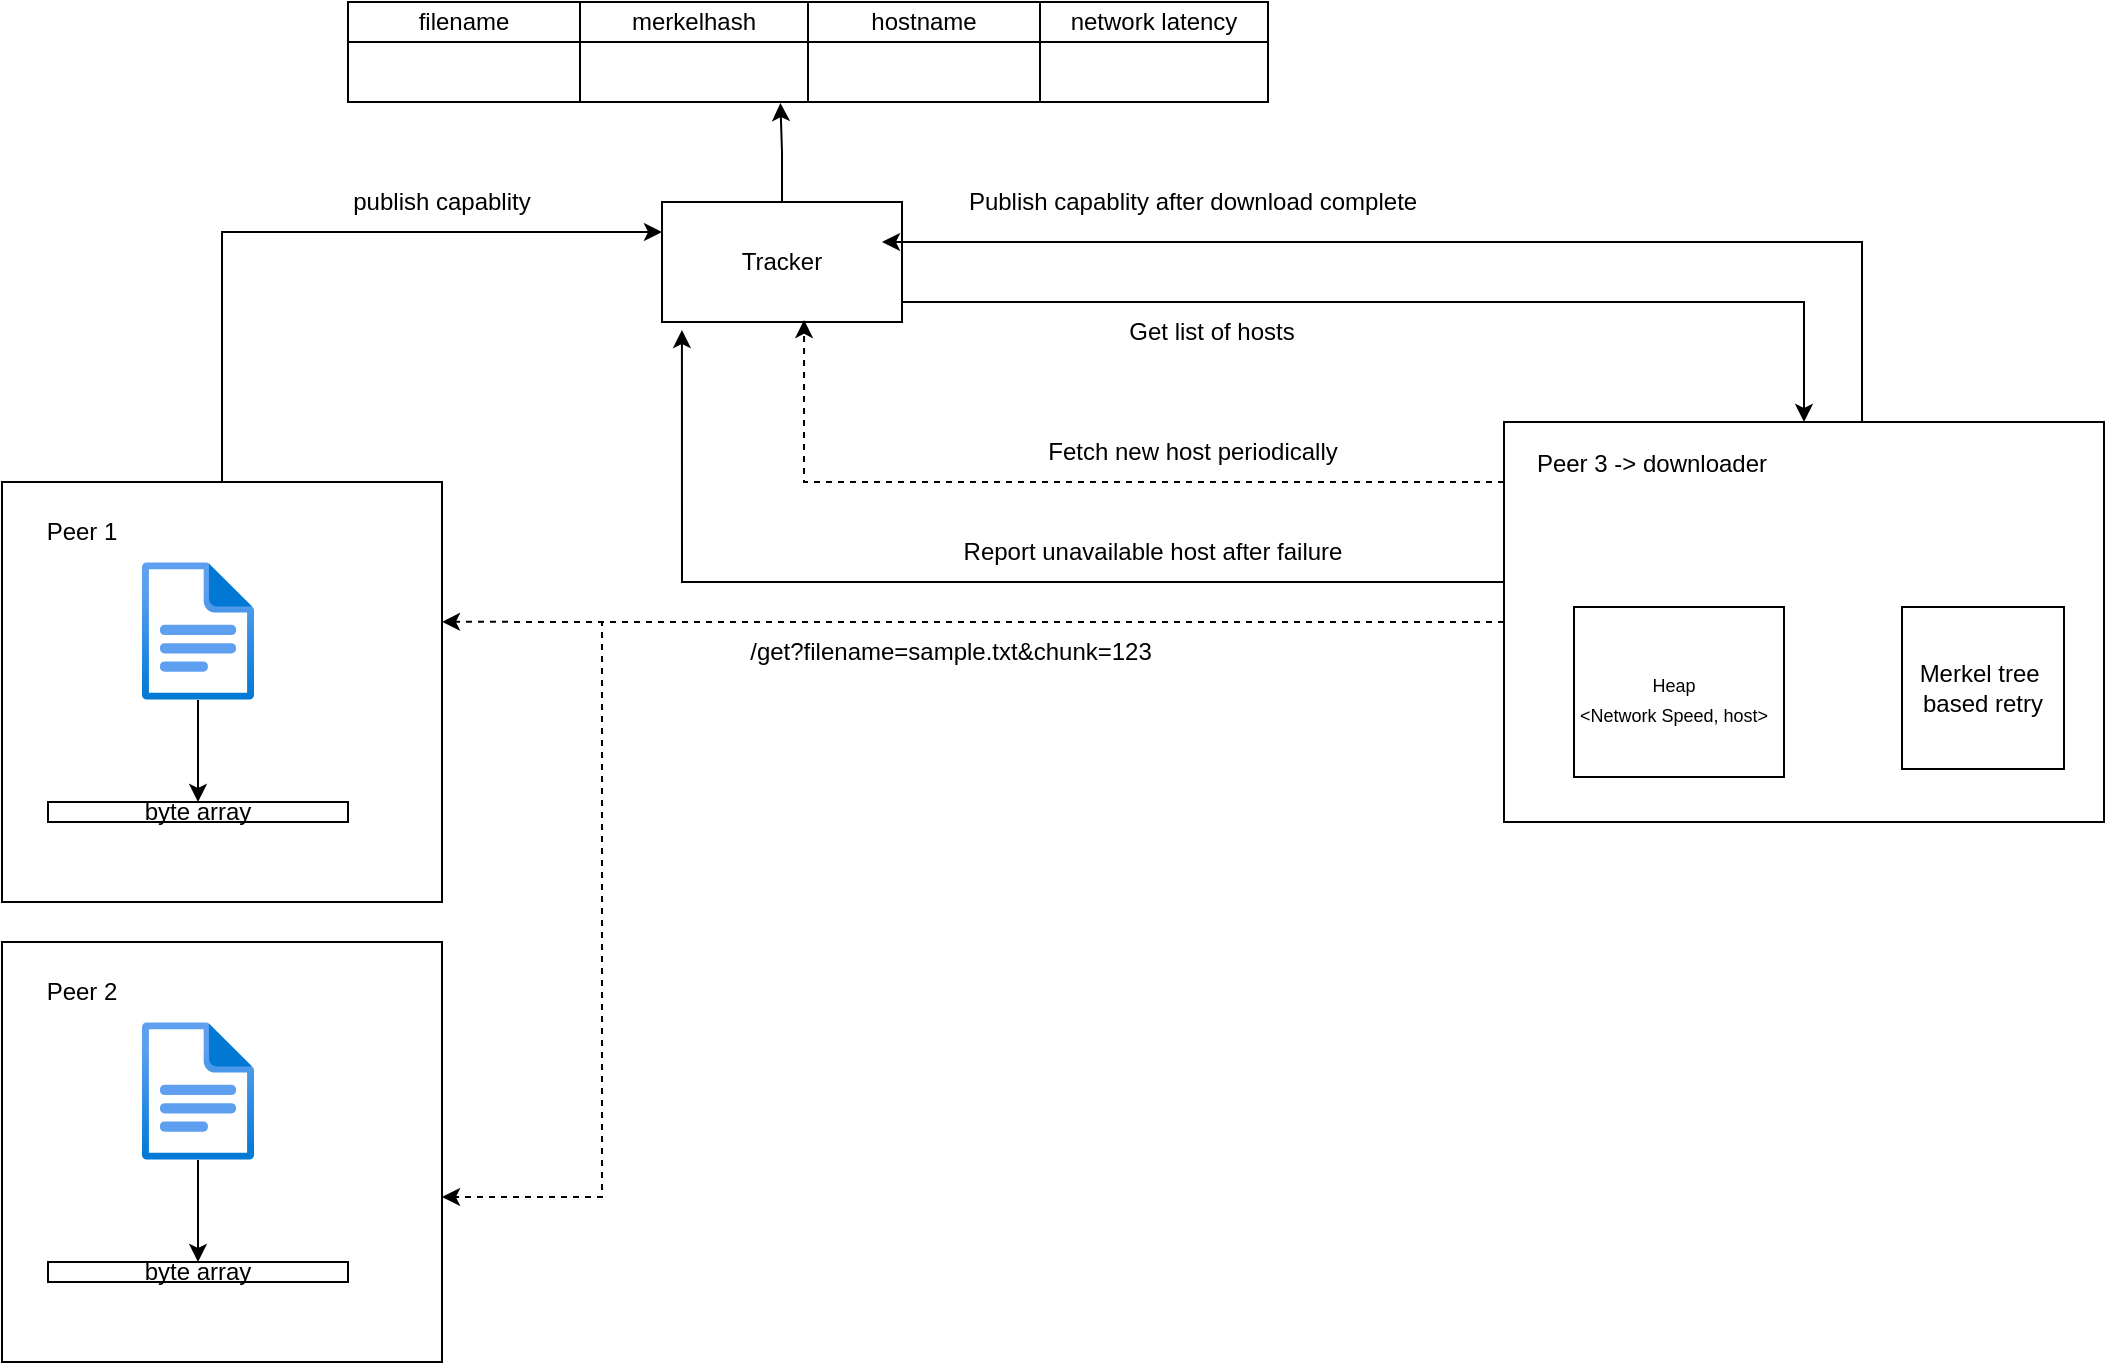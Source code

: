 <mxfile version="21.0.6" type="github"><diagram name="Page-1" id="S0UQIYWUkZK6q_A50c44"><mxGraphModel dx="1306" dy="1948" grid="1" gridSize="10" guides="1" tooltips="1" connect="1" arrows="1" fold="1" page="1" pageScale="1" pageWidth="827" pageHeight="1169" math="0" shadow="0"><root><mxCell id="0"/><mxCell id="1" parent="0"/><mxCell id="7U0Bd-w2LLLf-2XWp2gc-9" style="edgeStyle=orthogonalEdgeStyle;rounded=0;orthogonalLoop=1;jettySize=auto;html=1;entryX=0;entryY=0.25;entryDx=0;entryDy=0;exitX=0.5;exitY=0;exitDx=0;exitDy=0;" edge="1" parent="1" source="7U0Bd-w2LLLf-2XWp2gc-1" target="7U0Bd-w2LLLf-2XWp2gc-8"><mxGeometry relative="1" as="geometry"/></mxCell><mxCell id="7U0Bd-w2LLLf-2XWp2gc-60" style="edgeStyle=orthogonalEdgeStyle;rounded=0;orthogonalLoop=1;jettySize=auto;html=1;entryX=0.47;entryY=1.017;entryDx=0;entryDy=0;entryPerimeter=0;" edge="1" parent="1" source="7U0Bd-w2LLLf-2XWp2gc-8" target="7U0Bd-w2LLLf-2XWp2gc-55"><mxGeometry relative="1" as="geometry"/></mxCell><mxCell id="7U0Bd-w2LLLf-2XWp2gc-63" style="edgeStyle=orthogonalEdgeStyle;rounded=0;orthogonalLoop=1;jettySize=auto;html=1;" edge="1" parent="1" source="7U0Bd-w2LLLf-2XWp2gc-8" target="7U0Bd-w2LLLf-2XWp2gc-61"><mxGeometry relative="1" as="geometry"><Array as="points"><mxPoint x="951" y="120"/></Array></mxGeometry></mxCell><mxCell id="7U0Bd-w2LLLf-2XWp2gc-8" value="Tracker" style="rounded=0;whiteSpace=wrap;html=1;" vertex="1" parent="1"><mxGeometry x="380" y="70" width="120" height="60" as="geometry"/></mxCell><mxCell id="7U0Bd-w2LLLf-2XWp2gc-10" value="publish capablity" style="text;html=1;strokeColor=none;fillColor=none;align=center;verticalAlign=middle;whiteSpace=wrap;rounded=0;" vertex="1" parent="1"><mxGeometry x="150" y="60" width="240" height="20" as="geometry"/></mxCell><mxCell id="7U0Bd-w2LLLf-2XWp2gc-49" value="" style="shape=table;startSize=0;container=1;collapsible=0;childLayout=tableLayout;" vertex="1" parent="1"><mxGeometry x="223" y="-30" width="460" height="50" as="geometry"/></mxCell><mxCell id="7U0Bd-w2LLLf-2XWp2gc-50" value="" style="shape=tableRow;horizontal=0;startSize=0;swimlaneHead=0;swimlaneBody=0;strokeColor=inherit;top=0;left=0;bottom=0;right=0;collapsible=0;dropTarget=0;fillColor=none;points=[[0,0.5],[1,0.5]];portConstraint=eastwest;" vertex="1" parent="7U0Bd-w2LLLf-2XWp2gc-49"><mxGeometry width="460" height="20" as="geometry"/></mxCell><mxCell id="7U0Bd-w2LLLf-2XWp2gc-51" value="filename" style="shape=partialRectangle;html=1;whiteSpace=wrap;connectable=0;strokeColor=inherit;overflow=hidden;fillColor=none;top=0;left=0;bottom=0;right=0;pointerEvents=1;" vertex="1" parent="7U0Bd-w2LLLf-2XWp2gc-50"><mxGeometry width="116" height="20" as="geometry"><mxRectangle width="116" height="20" as="alternateBounds"/></mxGeometry></mxCell><mxCell id="7U0Bd-w2LLLf-2XWp2gc-52" value="merkelhash" style="shape=partialRectangle;html=1;whiteSpace=wrap;connectable=0;strokeColor=inherit;overflow=hidden;fillColor=none;top=0;left=0;bottom=0;right=0;pointerEvents=1;" vertex="1" parent="7U0Bd-w2LLLf-2XWp2gc-50"><mxGeometry x="116" width="114" height="20" as="geometry"><mxRectangle width="114" height="20" as="alternateBounds"/></mxGeometry></mxCell><mxCell id="7U0Bd-w2LLLf-2XWp2gc-53" value="hostname" style="shape=partialRectangle;html=1;whiteSpace=wrap;connectable=0;strokeColor=inherit;overflow=hidden;fillColor=none;top=0;left=0;bottom=0;right=0;pointerEvents=1;" vertex="1" parent="7U0Bd-w2LLLf-2XWp2gc-50"><mxGeometry x="230" width="116" height="20" as="geometry"><mxRectangle width="116" height="20" as="alternateBounds"/></mxGeometry></mxCell><mxCell id="7U0Bd-w2LLLf-2XWp2gc-54" value="network latency" style="shape=partialRectangle;html=1;whiteSpace=wrap;connectable=0;strokeColor=inherit;overflow=hidden;fillColor=none;top=0;left=0;bottom=0;right=0;pointerEvents=1;" vertex="1" parent="7U0Bd-w2LLLf-2XWp2gc-50"><mxGeometry x="346" width="114" height="20" as="geometry"><mxRectangle width="114" height="20" as="alternateBounds"/></mxGeometry></mxCell><mxCell id="7U0Bd-w2LLLf-2XWp2gc-55" value="" style="shape=tableRow;horizontal=0;startSize=0;swimlaneHead=0;swimlaneBody=0;strokeColor=inherit;top=0;left=0;bottom=0;right=0;collapsible=0;dropTarget=0;fillColor=none;points=[[0,0.5],[1,0.5]];portConstraint=eastwest;" vertex="1" parent="7U0Bd-w2LLLf-2XWp2gc-49"><mxGeometry y="20" width="460" height="30" as="geometry"/></mxCell><mxCell id="7U0Bd-w2LLLf-2XWp2gc-56" value="" style="shape=partialRectangle;html=1;whiteSpace=wrap;connectable=0;strokeColor=inherit;overflow=hidden;fillColor=none;top=0;left=0;bottom=0;right=0;pointerEvents=1;" vertex="1" parent="7U0Bd-w2LLLf-2XWp2gc-55"><mxGeometry width="116" height="30" as="geometry"><mxRectangle width="116" height="30" as="alternateBounds"/></mxGeometry></mxCell><mxCell id="7U0Bd-w2LLLf-2XWp2gc-57" value="" style="shape=partialRectangle;html=1;whiteSpace=wrap;connectable=0;strokeColor=inherit;overflow=hidden;fillColor=none;top=0;left=0;bottom=0;right=0;pointerEvents=1;" vertex="1" parent="7U0Bd-w2LLLf-2XWp2gc-55"><mxGeometry x="116" width="114" height="30" as="geometry"><mxRectangle width="114" height="30" as="alternateBounds"/></mxGeometry></mxCell><mxCell id="7U0Bd-w2LLLf-2XWp2gc-58" value="" style="shape=partialRectangle;html=1;whiteSpace=wrap;connectable=0;strokeColor=inherit;overflow=hidden;fillColor=none;top=0;left=0;bottom=0;right=0;pointerEvents=1;" vertex="1" parent="7U0Bd-w2LLLf-2XWp2gc-55"><mxGeometry x="230" width="116" height="30" as="geometry"><mxRectangle width="116" height="30" as="alternateBounds"/></mxGeometry></mxCell><mxCell id="7U0Bd-w2LLLf-2XWp2gc-59" value="" style="shape=partialRectangle;html=1;whiteSpace=wrap;connectable=0;strokeColor=inherit;overflow=hidden;fillColor=none;top=0;left=0;bottom=0;right=0;pointerEvents=1;" vertex="1" parent="7U0Bd-w2LLLf-2XWp2gc-55"><mxGeometry x="346" width="114" height="30" as="geometry"><mxRectangle width="114" height="30" as="alternateBounds"/></mxGeometry></mxCell><mxCell id="7U0Bd-w2LLLf-2XWp2gc-65" style="edgeStyle=orthogonalEdgeStyle;rounded=0;orthogonalLoop=1;jettySize=auto;html=1;entryX=1;entryY=0.333;entryDx=0;entryDy=0;entryPerimeter=0;dashed=1;" edge="1" parent="1" source="7U0Bd-w2LLLf-2XWp2gc-61" target="7U0Bd-w2LLLf-2XWp2gc-1"><mxGeometry relative="1" as="geometry"/></mxCell><mxCell id="7U0Bd-w2LLLf-2XWp2gc-74" style="edgeStyle=orthogonalEdgeStyle;rounded=0;orthogonalLoop=1;jettySize=auto;html=1;entryX=1;entryY=0.607;entryDx=0;entryDy=0;entryPerimeter=0;dashed=1;" edge="1" parent="1" source="7U0Bd-w2LLLf-2XWp2gc-61" target="7U0Bd-w2LLLf-2XWp2gc-68"><mxGeometry relative="1" as="geometry"><Array as="points"><mxPoint x="350" y="280"/><mxPoint x="350" y="568"/></Array></mxGeometry></mxCell><mxCell id="7U0Bd-w2LLLf-2XWp2gc-79" style="edgeStyle=orthogonalEdgeStyle;rounded=0;orthogonalLoop=1;jettySize=auto;html=1;exitX=0;exitY=0.25;exitDx=0;exitDy=0;entryX=0.083;entryY=1.067;entryDx=0;entryDy=0;entryPerimeter=0;" edge="1" parent="1" source="7U0Bd-w2LLLf-2XWp2gc-61" target="7U0Bd-w2LLLf-2XWp2gc-8"><mxGeometry relative="1" as="geometry"><Array as="points"><mxPoint x="801" y="260"/><mxPoint x="390" y="260"/></Array></mxGeometry></mxCell><mxCell id="7U0Bd-w2LLLf-2XWp2gc-64" value="Get list of hosts" style="text;html=1;strokeColor=none;fillColor=none;align=center;verticalAlign=middle;whiteSpace=wrap;rounded=0;" vertex="1" parent="1"><mxGeometry x="600" y="120" width="110" height="30" as="geometry"/></mxCell><mxCell id="7U0Bd-w2LLLf-2XWp2gc-66" value="" style="group" vertex="1" connectable="0" parent="1"><mxGeometry x="50" y="210" width="220" height="210" as="geometry"/></mxCell><mxCell id="7U0Bd-w2LLLf-2XWp2gc-1" value="" style="rounded=0;whiteSpace=wrap;html=1;" vertex="1" parent="7U0Bd-w2LLLf-2XWp2gc-66"><mxGeometry width="220" height="210" as="geometry"/></mxCell><mxCell id="7U0Bd-w2LLLf-2XWp2gc-3" value="Peer 1" style="text;html=1;strokeColor=none;fillColor=none;align=center;verticalAlign=middle;whiteSpace=wrap;rounded=0;" vertex="1" parent="7U0Bd-w2LLLf-2XWp2gc-66"><mxGeometry x="10" y="10" width="60" height="30" as="geometry"/></mxCell><mxCell id="7U0Bd-w2LLLf-2XWp2gc-4" value="" style="aspect=fixed;html=1;points=[];align=center;image;fontSize=12;image=img/lib/azure2/general/File.svg;" vertex="1" parent="7U0Bd-w2LLLf-2XWp2gc-66"><mxGeometry x="70" y="40" width="56.0" height="69" as="geometry"/></mxCell><mxCell id="7U0Bd-w2LLLf-2XWp2gc-6" value="byte array" style="rounded=0;whiteSpace=wrap;html=1;" vertex="1" parent="7U0Bd-w2LLLf-2XWp2gc-66"><mxGeometry x="23" y="160" width="150" height="10" as="geometry"/></mxCell><mxCell id="7U0Bd-w2LLLf-2XWp2gc-7" style="edgeStyle=orthogonalEdgeStyle;rounded=0;orthogonalLoop=1;jettySize=auto;html=1;" edge="1" parent="7U0Bd-w2LLLf-2XWp2gc-66" source="7U0Bd-w2LLLf-2XWp2gc-4" target="7U0Bd-w2LLLf-2XWp2gc-6"><mxGeometry relative="1" as="geometry"/></mxCell><mxCell id="7U0Bd-w2LLLf-2XWp2gc-67" value="" style="group" vertex="1" connectable="0" parent="1"><mxGeometry x="50" y="440" width="220" height="210" as="geometry"/></mxCell><mxCell id="7U0Bd-w2LLLf-2XWp2gc-68" value="" style="rounded=0;whiteSpace=wrap;html=1;" vertex="1" parent="7U0Bd-w2LLLf-2XWp2gc-67"><mxGeometry width="220" height="210" as="geometry"/></mxCell><mxCell id="7U0Bd-w2LLLf-2XWp2gc-69" value="Peer 2" style="text;html=1;strokeColor=none;fillColor=none;align=center;verticalAlign=middle;whiteSpace=wrap;rounded=0;" vertex="1" parent="7U0Bd-w2LLLf-2XWp2gc-67"><mxGeometry x="10" y="10" width="60" height="30" as="geometry"/></mxCell><mxCell id="7U0Bd-w2LLLf-2XWp2gc-70" value="" style="aspect=fixed;html=1;points=[];align=center;image;fontSize=12;image=img/lib/azure2/general/File.svg;" vertex="1" parent="7U0Bd-w2LLLf-2XWp2gc-67"><mxGeometry x="70" y="40" width="56.0" height="69" as="geometry"/></mxCell><mxCell id="7U0Bd-w2LLLf-2XWp2gc-71" value="byte array" style="rounded=0;whiteSpace=wrap;html=1;" vertex="1" parent="7U0Bd-w2LLLf-2XWp2gc-67"><mxGeometry x="23" y="160" width="150" height="10" as="geometry"/></mxCell><mxCell id="7U0Bd-w2LLLf-2XWp2gc-72" style="edgeStyle=orthogonalEdgeStyle;rounded=0;orthogonalLoop=1;jettySize=auto;html=1;" edge="1" parent="7U0Bd-w2LLLf-2XWp2gc-67" source="7U0Bd-w2LLLf-2XWp2gc-70" target="7U0Bd-w2LLLf-2XWp2gc-71"><mxGeometry relative="1" as="geometry"/></mxCell><mxCell id="7U0Bd-w2LLLf-2XWp2gc-80" value="Report unavailable host after failure" style="text;html=1;align=center;verticalAlign=middle;resizable=0;points=[];autosize=1;strokeColor=none;fillColor=none;" vertex="1" parent="1"><mxGeometry x="520" y="230" width="210" height="30" as="geometry"/></mxCell><mxCell id="7U0Bd-w2LLLf-2XWp2gc-82" value="" style="group" vertex="1" connectable="0" parent="1"><mxGeometry x="790" y="180" width="311" height="200" as="geometry"/></mxCell><mxCell id="7U0Bd-w2LLLf-2XWp2gc-61" value="" style="rounded=0;whiteSpace=wrap;html=1;" vertex="1" parent="7U0Bd-w2LLLf-2XWp2gc-82"><mxGeometry x="11" width="300" height="200" as="geometry"/></mxCell><mxCell id="7U0Bd-w2LLLf-2XWp2gc-62" value="Peer 3 -&amp;gt; downloader" style="text;html=1;strokeColor=none;fillColor=none;align=center;verticalAlign=middle;whiteSpace=wrap;rounded=0;" vertex="1" parent="7U0Bd-w2LLLf-2XWp2gc-82"><mxGeometry y="21" width="170" as="geometry"/></mxCell><mxCell id="7U0Bd-w2LLLf-2XWp2gc-78" value="" style="group" vertex="1" connectable="0" parent="7U0Bd-w2LLLf-2XWp2gc-82"><mxGeometry x="41" y="92.5" width="110" height="85" as="geometry"/></mxCell><mxCell id="7U0Bd-w2LLLf-2XWp2gc-75" value="" style="rounded=0;whiteSpace=wrap;html=1;" vertex="1" parent="7U0Bd-w2LLLf-2XWp2gc-78"><mxGeometry x="5" width="105" height="85" as="geometry"/></mxCell><mxCell id="7U0Bd-w2LLLf-2XWp2gc-76" value="&lt;font style=&quot;font-size: 9px;&quot;&gt;Heap&lt;br&gt;&amp;lt;Network Speed, host&amp;gt;&lt;/font&gt;" style="text;html=1;strokeColor=none;fillColor=none;align=center;verticalAlign=middle;whiteSpace=wrap;rounded=0;" vertex="1" parent="7U0Bd-w2LLLf-2XWp2gc-78"><mxGeometry y="30" width="110" height="30" as="geometry"/></mxCell><mxCell id="7U0Bd-w2LLLf-2XWp2gc-81" value="Merkel tree&amp;nbsp;&lt;br&gt;based retry" style="whiteSpace=wrap;html=1;aspect=fixed;" vertex="1" parent="7U0Bd-w2LLLf-2XWp2gc-82"><mxGeometry x="210" y="92.5" width="81" height="81" as="geometry"/></mxCell><mxCell id="7U0Bd-w2LLLf-2XWp2gc-83" style="edgeStyle=orthogonalEdgeStyle;rounded=0;orthogonalLoop=1;jettySize=auto;html=1;" edge="1" parent="1" source="7U0Bd-w2LLLf-2XWp2gc-61"><mxGeometry relative="1" as="geometry"><mxPoint x="490" y="90" as="targetPoint"/><Array as="points"><mxPoint x="980" y="90"/><mxPoint x="500" y="90"/></Array></mxGeometry></mxCell><mxCell id="7U0Bd-w2LLLf-2XWp2gc-84" value="Publish capablity after download complete" style="text;html=1;align=center;verticalAlign=middle;resizable=0;points=[];autosize=1;strokeColor=none;fillColor=none;" vertex="1" parent="1"><mxGeometry x="520" y="55" width="250" height="30" as="geometry"/></mxCell><mxCell id="7U0Bd-w2LLLf-2XWp2gc-85" value="/get?filename=sample.txt&amp;amp;chunk=123" style="text;html=1;align=center;verticalAlign=middle;resizable=0;points=[];autosize=1;strokeColor=none;fillColor=none;" vertex="1" parent="1"><mxGeometry x="414" y="280" width="220" height="30" as="geometry"/></mxCell><mxCell id="7U0Bd-w2LLLf-2XWp2gc-86" style="edgeStyle=orthogonalEdgeStyle;rounded=0;orthogonalLoop=1;jettySize=auto;html=1;entryX=0.592;entryY=0.983;entryDx=0;entryDy=0;entryPerimeter=0;dashed=1;" edge="1" parent="1" source="7U0Bd-w2LLLf-2XWp2gc-61" target="7U0Bd-w2LLLf-2XWp2gc-8"><mxGeometry relative="1" as="geometry"><Array as="points"><mxPoint x="451" y="210"/></Array></mxGeometry></mxCell><mxCell id="7U0Bd-w2LLLf-2XWp2gc-87" value="Fetch new host periodically" style="text;html=1;align=center;verticalAlign=middle;resizable=0;points=[];autosize=1;strokeColor=none;fillColor=none;" vertex="1" parent="1"><mxGeometry x="560" y="180" width="170" height="30" as="geometry"/></mxCell></root></mxGraphModel></diagram></mxfile>